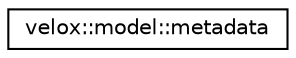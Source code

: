digraph "Graphical Class Hierarchy"
{
  edge [fontname="Helvetica",fontsize="10",labelfontname="Helvetica",labelfontsize="10"];
  node [fontname="Helvetica",fontsize="10",shape=record];
  rankdir="LR";
  Node1 [label="velox::model::metadata",height=0.2,width=0.4,color="black", fillcolor="white", style="filled",URL="$structvelox_1_1model_1_1metadata.html"];
}
